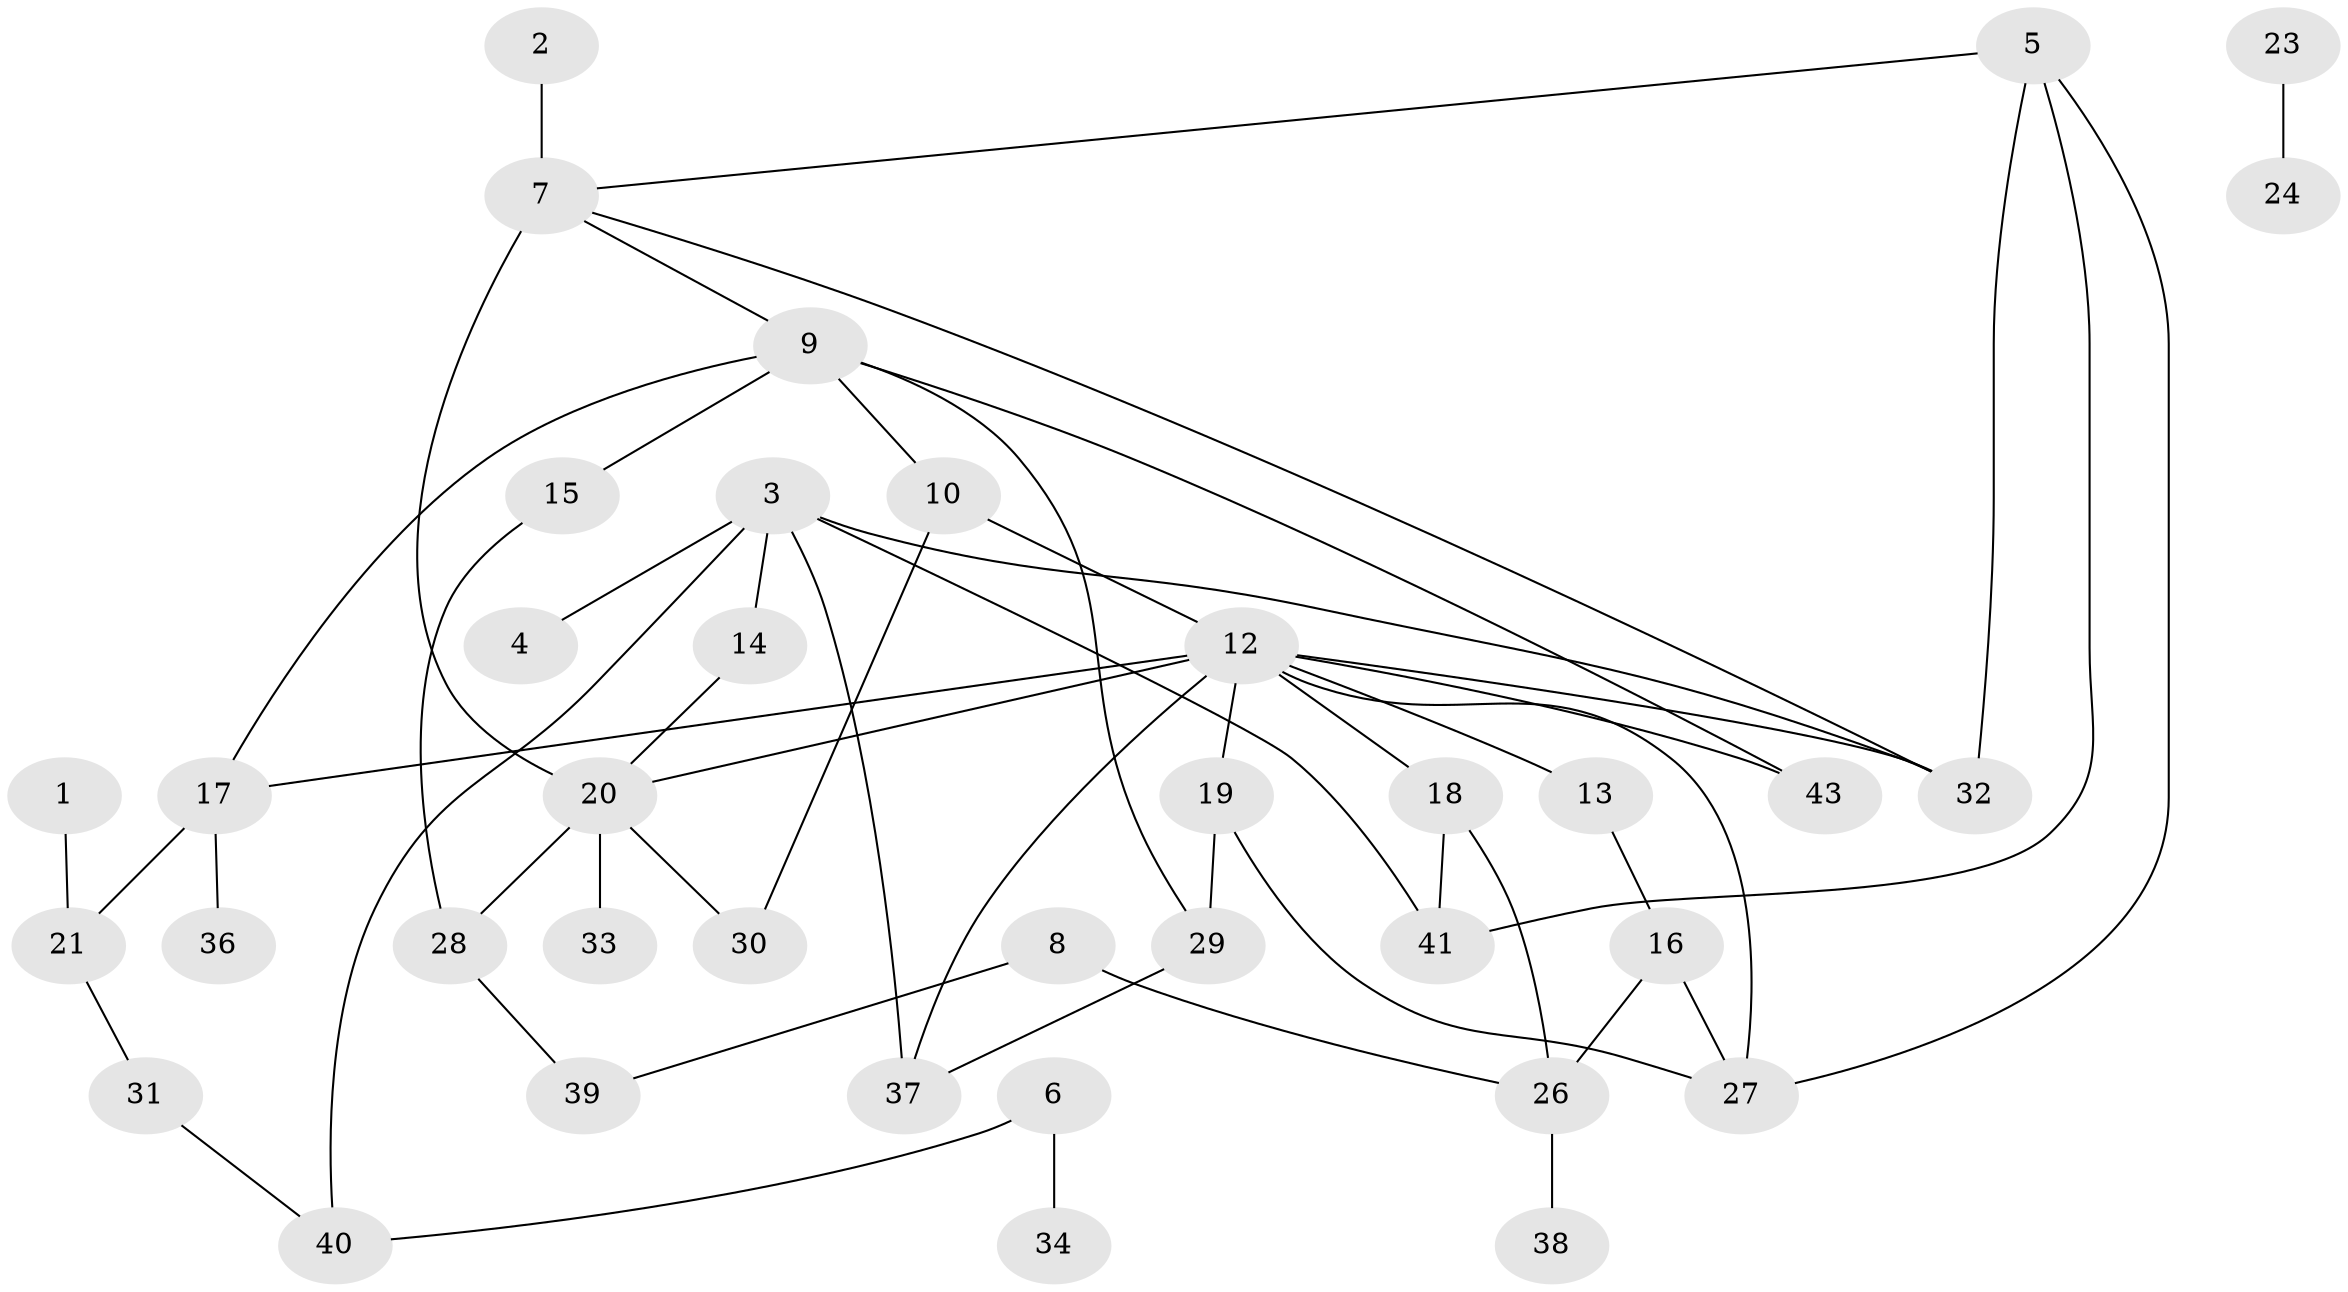 // original degree distribution, {2: 0.3409090909090909, 1: 0.2159090909090909, 3: 0.2159090909090909, 4: 0.11363636363636363, 0: 0.056818181818181816, 5: 0.03409090909090909, 7: 0.011363636363636364, 6: 0.011363636363636364}
// Generated by graph-tools (version 1.1) at 2025/33/03/09/25 02:33:39]
// undirected, 38 vertices, 55 edges
graph export_dot {
graph [start="1"]
  node [color=gray90,style=filled];
  1;
  2;
  3;
  4;
  5;
  6;
  7;
  8;
  9;
  10;
  12;
  13;
  14;
  15;
  16;
  17;
  18;
  19;
  20;
  21;
  23;
  24;
  26;
  27;
  28;
  29;
  30;
  31;
  32;
  33;
  34;
  36;
  37;
  38;
  39;
  40;
  41;
  43;
  1 -- 21 [weight=1.0];
  2 -- 7 [weight=2.0];
  3 -- 4 [weight=1.0];
  3 -- 14 [weight=1.0];
  3 -- 32 [weight=1.0];
  3 -- 37 [weight=1.0];
  3 -- 40 [weight=1.0];
  3 -- 41 [weight=1.0];
  5 -- 7 [weight=1.0];
  5 -- 27 [weight=1.0];
  5 -- 32 [weight=1.0];
  5 -- 41 [weight=1.0];
  6 -- 34 [weight=1.0];
  6 -- 40 [weight=1.0];
  7 -- 9 [weight=1.0];
  7 -- 20 [weight=3.0];
  7 -- 32 [weight=1.0];
  8 -- 26 [weight=1.0];
  8 -- 39 [weight=1.0];
  9 -- 10 [weight=1.0];
  9 -- 15 [weight=1.0];
  9 -- 17 [weight=1.0];
  9 -- 29 [weight=1.0];
  9 -- 43 [weight=1.0];
  10 -- 12 [weight=1.0];
  10 -- 30 [weight=1.0];
  12 -- 13 [weight=1.0];
  12 -- 17 [weight=1.0];
  12 -- 18 [weight=1.0];
  12 -- 19 [weight=1.0];
  12 -- 20 [weight=1.0];
  12 -- 27 [weight=1.0];
  12 -- 32 [weight=1.0];
  12 -- 37 [weight=1.0];
  12 -- 43 [weight=1.0];
  13 -- 16 [weight=1.0];
  14 -- 20 [weight=1.0];
  15 -- 28 [weight=1.0];
  16 -- 26 [weight=1.0];
  16 -- 27 [weight=1.0];
  17 -- 21 [weight=1.0];
  17 -- 36 [weight=1.0];
  18 -- 26 [weight=1.0];
  18 -- 41 [weight=1.0];
  19 -- 27 [weight=1.0];
  19 -- 29 [weight=1.0];
  20 -- 28 [weight=1.0];
  20 -- 30 [weight=1.0];
  20 -- 33 [weight=2.0];
  21 -- 31 [weight=1.0];
  23 -- 24 [weight=1.0];
  26 -- 38 [weight=1.0];
  28 -- 39 [weight=1.0];
  29 -- 37 [weight=1.0];
  31 -- 40 [weight=1.0];
}
